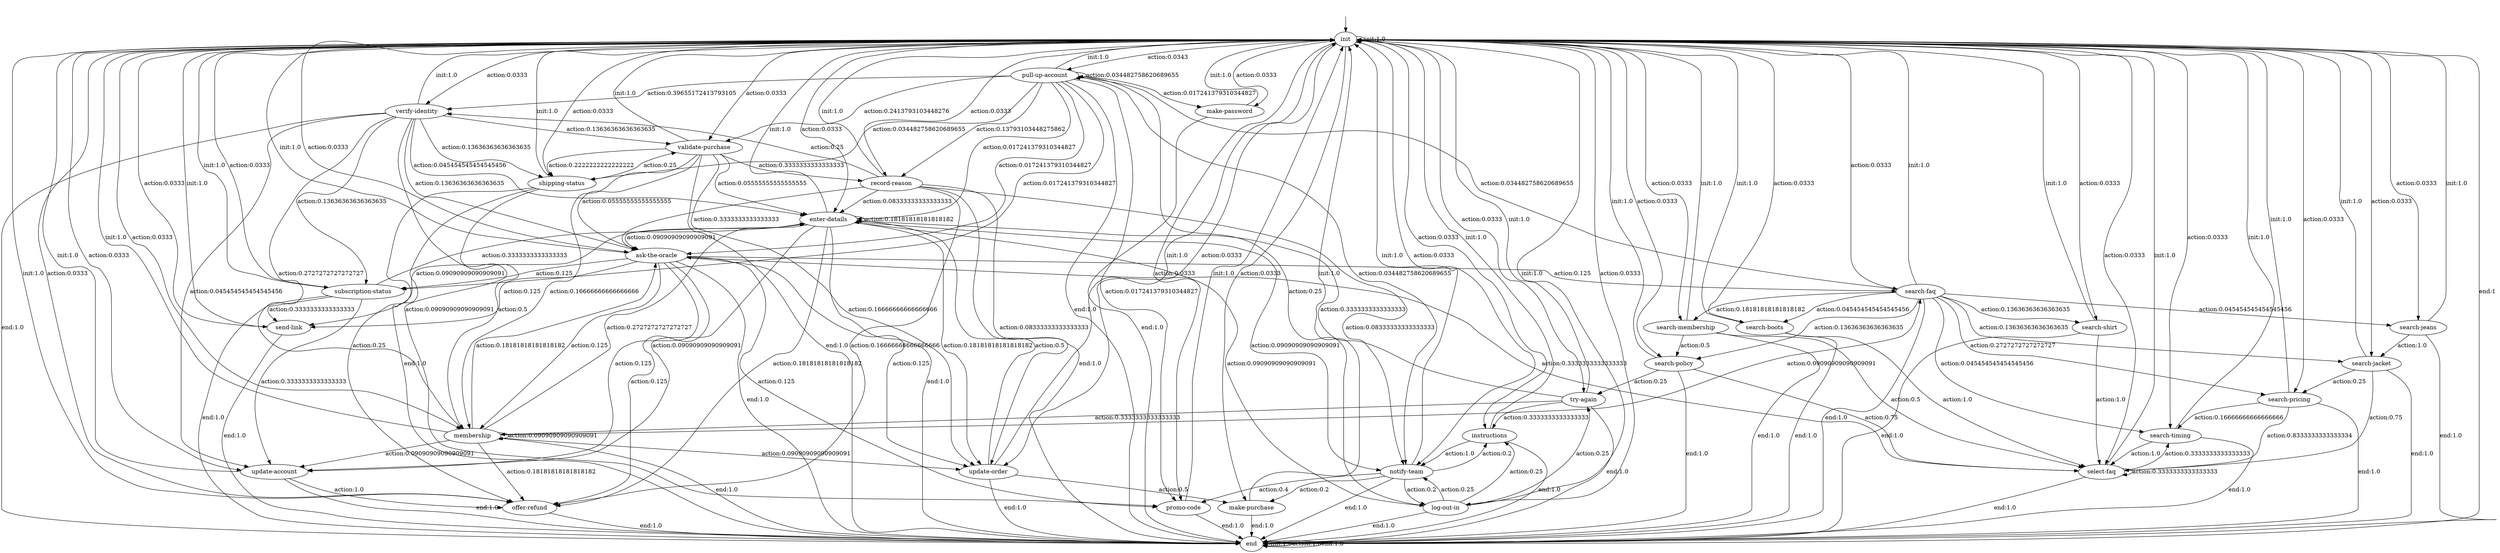 digraph learned_mdp {
s0 [label="init"];
s1 [label="pull-up-account"];
s2 [label="enter-details"];
s3 [label="verify-identity"];
s4 [label="make-password"];
s5 [label="search-timing"];
s6 [label="search-policy"];
s7 [label="validate-purchase"];
s8 [label="search-faq"];
s9 [label="membership"];
s10 [label="search-boots"];
s11 [label="try-again"];
s12 [label="ask-the-oracle"];
s13 [label="update-order"];
s14 [label="promo-code"];
s15 [label="update-account"];
s16 [label="search-membership"];
s17 [label="make-purchase"];
s18 [label="offer-refund"];
s19 [label="notify-team"];
s20 [label="record-reason"];
s21 [label="search-jeans"];
s22 [label="shipping-status"];
s23 [label="search-shirt"];
s24 [label="instructions"];
s25 [label="search-jacket"];
s26 [label="log-out-in"];
s27 [label="select-faq"];
s28 [label="subscription-status"];
s29 [label="send-link"];
s30 [label="search-pricing"];
s31 [label="end"];
s0 -> s0  [label="init:1.0"];
s0 -> s1  [label="action:0.0343"];
s0 -> s2  [label="action:0.0333"];
s0 -> s3  [label="action:0.0333"];
s0 -> s4  [label="action:0.0333"];
s0 -> s5  [label="action:0.0333"];
s0 -> s6  [label="action:0.0333"];
s0 -> s7  [label="action:0.0333"];
s0 -> s8  [label="action:0.0333"];
s0 -> s9  [label="action:0.0333"];
s0 -> s10  [label="action:0.0333"];
s0 -> s11  [label="action:0.0333"];
s0 -> s12  [label="action:0.0333"];
s0 -> s13  [label="action:0.0333"];
s0 -> s14  [label="action:0.0333"];
s0 -> s15  [label="action:0.0333"];
s0 -> s16  [label="action:0.0333"];
s0 -> s17  [label="action:0.0333"];
s0 -> s18  [label="action:0.0333"];
s0 -> s19  [label="action:0.0333"];
s0 -> s20  [label="action:0.0333"];
s0 -> s21  [label="action:0.0333"];
s0 -> s22  [label="action:0.0333"];
s0 -> s23  [label="action:0.0333"];
s0 -> s24  [label="action:0.0333"];
s0 -> s25  [label="action:0.0333"];
s0 -> s26  [label="action:0.0333"];
s0 -> s27  [label="action:0.0333"];
s0 -> s28  [label="action:0.0333"];
s0 -> s29  [label="action:0.0333"];
s0 -> s30  [label="action:0.0333"];
s0 -> s31  [label="end:1"];
s1 -> s0  [label="init:1.0"];
s1 -> s1  [label="action:0.034482758620689655"];
s1 -> s2  [label="action:0.017241379310344827"];
s1 -> s3  [label="action:0.39655172413793105"];
s1 -> s4  [label="action:0.017241379310344827"];
s1 -> s7  [label="action:0.2413793103448276"];
s1 -> s8  [label="action:0.034482758620689655"];
s1 -> s12  [label="action:0.017241379310344827"];
s1 -> s14  [label="action:0.017241379310344827"];
s1 -> s19  [label="action:0.034482758620689655"];
s1 -> s20  [label="action:0.13793103448275862"];
s1 -> s22  [label="action:0.034482758620689655"];
s1 -> s28  [label="action:0.017241379310344827"];
s1 -> s31 [label="end:1.0"];
s2 -> s0  [label="init:1.0"];
s2 -> s2  [label="action:0.18181818181818182"];
s2 -> s12  [label="action:0.09090909090909091"];
s2 -> s13  [label="action:0.18181818181818182"];
s2 -> s15  [label="action:0.09090909090909091"];
s2 -> s18  [label="action:0.18181818181818182"];
s2 -> s19  [label="action:0.09090909090909091"];
s2 -> s26  [label="action:0.09090909090909091"];
s2 -> s29  [label="action:0.09090909090909091"];
s2 -> s31 [label="end:1.0"];
s3 -> s0  [label="init:1.0"];
s3 -> s2  [label="action:0.045454545454545456"];
s3 -> s7  [label="action:0.13636363636363635"];
s3 -> s9  [label="action:0.2727272727272727"];
s3 -> s12  [label="action:0.13636363636363635"];
s3 -> s14  [label="action:0.09090909090909091"];
s3 -> s15  [label="action:0.045454545454545456"];
s3 -> s22  [label="action:0.13636363636363635"];
s3 -> s28  [label="action:0.13636363636363635"];
s3 -> s31 [label="end:1.0"];
s4 -> s0  [label="init:1.0"];
s4 -> s31 [label="end:1.0"];
s5 -> s0  [label="init:1.0"];
s5 -> s27  [label="action:1.0"];
s5 -> s31 [label="end:1.0"];
s6 -> s0  [label="init:1.0"];
s6 -> s11  [label="action:0.25"];
s6 -> s27  [label="action:0.75"];
s6 -> s31 [label="end:1.0"];
s7 -> s0  [label="init:1.0"];
s7 -> s2  [label="action:0.05555555555555555"];
s7 -> s9  [label="action:0.16666666666666666"];
s7 -> s12  [label="action:0.05555555555555555"];
s7 -> s13  [label="action:0.16666666666666666"];
s7 -> s20  [label="action:0.3333333333333333"];
s7 -> s22  [label="action:0.2222222222222222"];
s7 -> s31 [label="end:1.0"];
s8 -> s0  [label="init:1.0"];
s8 -> s5  [label="action:0.045454545454545456"];
s8 -> s6  [label="action:0.13636363636363635"];
s8 -> s10  [label="action:0.045454545454545456"];
s8 -> s16  [label="action:0.18181818181818182"];
s8 -> s21  [label="action:0.045454545454545456"];
s8 -> s23  [label="action:0.13636363636363635"];
s8 -> s25  [label="action:0.13636363636363635"];
s8 -> s30  [label="action:0.2727272727272727"];
s8 -> s31 [label="end:1.0"];
s9 -> s0  [label="init:1.0"];
s9 -> s2  [label="action:0.2727272727272727"];
s9 -> s8  [label="action:0.09090909090909091"];
s9 -> s9  [label="action:0.09090909090909091"];
s9 -> s12  [label="action:0.18181818181818182"];
s9 -> s13  [label="action:0.09090909090909091"];
s9 -> s15  [label="action:0.09090909090909091"];
s9 -> s18  [label="action:0.18181818181818182"];
s9 -> s31 [label="end:1.0"];
s10 -> s0  [label="init:1.0"];
s10 -> s27  [label="action:1.0"];
s10 -> s31 [label="end:1.0"];
s11 -> s0  [label="init:1.0"];
s11 -> s2  [label="action:0.3333333333333333"];
s11 -> s9  [label="action:0.3333333333333333"];
s11 -> s24  [label="action:0.3333333333333333"];
s11 -> s31 [label="end:1.0"];
s12 -> s0  [label="init:1.0"];
s12 -> s8  [label="action:0.125"];
s12 -> s9  [label="action:0.125"];
s12 -> s13  [label="action:0.125"];
s12 -> s14  [label="action:0.125"];
s12 -> s15  [label="action:0.125"];
s12 -> s18  [label="action:0.125"];
s12 -> s28  [label="action:0.125"];
s12 -> s29  [label="action:0.125"];
s12 -> s31 [label="end:1.0"];
s13 -> s0  [label="init:1.0"];
s13 -> s2  [label="action:0.5"];
s13 -> s17  [label="action:0.5"];
s13 -> s31 [label="end:1.0"];
s14 -> s0  [label="init:1.0"];
s14 -> s31 [label="end:1.0"];
s15 -> s0  [label="init:1.0"];
s15 -> s18  [label="action:1.0"];
s15 -> s31 [label="end:1.0"];
s16 -> s0  [label="init:1.0"];
s16 -> s6  [label="action:0.5"];
s16 -> s27  [label="action:0.5"];
s16 -> s31 [label="end:1.0"];
s17 -> s0  [label="init:1.0"];
s17 -> s31 [label="end:1.0"];
s18 -> s0  [label="init:1.0"];
s18 -> s31 [label="end:1.0"];
s19 -> s0  [label="init:1.0"];
s19 -> s14  [label="action:0.4"];
s19 -> s17  [label="action:0.2"];
s19 -> s24  [label="action:0.2"];
s19 -> s26  [label="action:0.2"];
s19 -> s31 [label="end:1.0"];
s20 -> s0  [label="init:1.0"];
s20 -> s2  [label="action:0.08333333333333333"];
s20 -> s3  [label="action:0.25"];
s20 -> s12  [label="action:0.3333333333333333"];
s20 -> s13  [label="action:0.08333333333333333"];
s20 -> s18  [label="action:0.16666666666666666"];
s20 -> s19  [label="action:0.08333333333333333"];
s20 -> s31 [label="end:1.0"];
s21 -> s0  [label="init:1.0"];
s21 -> s25  [label="action:1.0"];
s21 -> s31 [label="end:1.0"];
s22 -> s0  [label="init:1.0"];
s22 -> s7  [label="action:0.25"];
s22 -> s9  [label="action:0.5"];
s22 -> s18  [label="action:0.25"];
s22 -> s31 [label="end:1.0"];
s23 -> s0  [label="init:1.0"];
s23 -> s27  [label="action:1.0"];
s23 -> s31 [label="end:1.0"];
s24 -> s0  [label="init:1.0"];
s24 -> s19  [label="action:1.0"];
s24 -> s31 [label="end:1.0"];
s25 -> s0  [label="init:1.0"];
s25 -> s27  [label="action:0.75"];
s25 -> s30  [label="action:0.25"];
s25 -> s31 [label="end:1.0"];
s26 -> s0  [label="init:1.0"];
s26 -> s1  [label="action:0.25"];
s26 -> s11  [label="action:0.25"];
s26 -> s19  [label="action:0.25"];
s26 -> s24  [label="action:0.25"];
s26 -> s31 [label="end:1.0"];
s27 -> s0  [label="init:1.0"];
s27 -> s5  [label="action:0.3333333333333333"];
s27 -> s12  [label="action:0.3333333333333333"];
s27 -> s27  [label="action:0.3333333333333333"];
s27 -> s31 [label="end:1.0"];
s28 -> s0  [label="init:1.0"];
s28 -> s2  [label="action:0.3333333333333333"];
s28 -> s15  [label="action:0.3333333333333333"];
s28 -> s29  [label="action:0.3333333333333333"];
s28 -> s31 [label="end:1.0"];
s29 -> s0  [label="init:1.0"];
s29 -> s31 [label="end:1.0"];
s30 -> s0  [label="init:1.0"];
s30 -> s5  [label="action:0.16666666666666666"];
s30 -> s27  [label="action:0.8333333333333334"];
s30 -> s31 [label="end:1.0"];
s31 -> s31 [label="init:1.0"];
s31 -> s31  [label="action:1.0"];
s31 -> s31  [label="end:1.0"];
__start0 [label="", shape=none];
__start0 -> s0  [label=""];
}